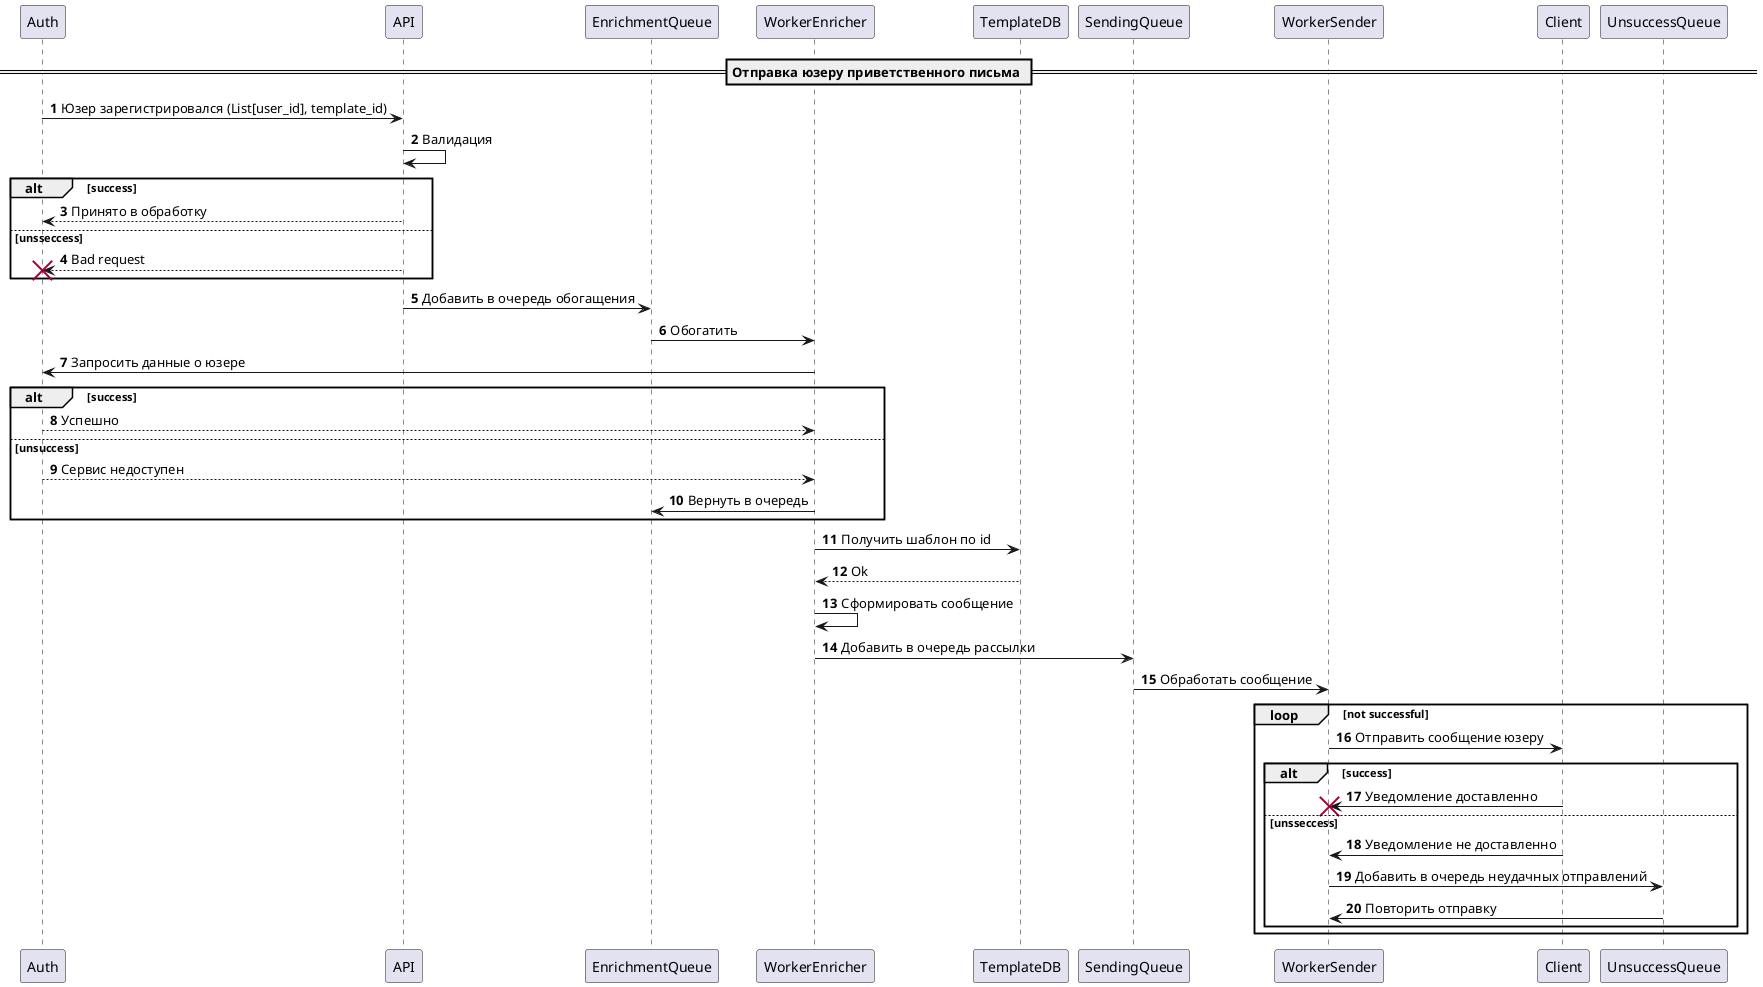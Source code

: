 @startuml

autonumber

== Отправка юзеру приветственного письма ==

Auth -> API: Юзер зарегистрировался (List[user_id], template_id)
API -> API: Валидация

alt success
    API --> Auth: Принято в обработку
else unsseccess
    API --> Auth: Bad request
    destroy Auth
end

API -> EnrichmentQueue: Добавить в очередь обогащения

EnrichmentQueue -> WorkerEnricher: Обогатить

WorkerEnricher -> Auth: Запросить данные о юзере

alt success
    Auth --> WorkerEnricher: Успешно
else unsuccess
    Auth --> WorkerEnricher: Сервис недоступен
    WorkerEnricher -> EnrichmentQueue: Вернуть в очередь
end

WorkerEnricher -> TemplateDB: Получить шаблон по id
TemplateDB --> WorkerEnricher: Ok
WorkerEnricher -> WorkerEnricher: Сформировать сообщение

WorkerEnricher -> SendingQueue: Добавить в очередь рассылки

SendingQueue -> WorkerSender: Обработать сообщение

loop not successful
    WorkerSender -> Client: Отправить сообщение юзеру
    alt success
        Client -> WorkerSender: Уведомление доставленно
        destroy WorkerSender
    else unsseccess
        Client -> WorkerSender: Уведомление не доставленно
        WorkerSender -> UnsuccessQueue: Добавить в очередь неудачных отправлений
        UnsuccessQueue -> WorkerSender: Повторить отправку
    end
end

@enduml
